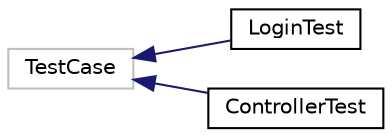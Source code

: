 digraph "Graphical Class Hierarchy"
{
  edge [fontname="Helvetica",fontsize="10",labelfontname="Helvetica",labelfontsize="10"];
  node [fontname="Helvetica",fontsize="10",shape=record];
  rankdir="LR";
  Node58 [label="TestCase",height=0.2,width=0.4,color="grey75", fillcolor="white", style="filled"];
  Node58 -> Node0 [dir="back",color="midnightblue",fontsize="10",style="solid",fontname="Helvetica"];
  Node0 [label="LoginTest",height=0.2,width=0.4,color="black", fillcolor="white", style="filled",URL="$class_app_1_1_user_1_1_unit_tests_1_1_login_test.html"];
  Node58 -> Node60 [dir="back",color="midnightblue",fontsize="10",style="solid",fontname="Helvetica"];
  Node60 [label="ControllerTest",height=0.2,width=0.4,color="black", fillcolor="white", style="filled",URL="$class_tests_1_1_unit_1_1_lists_1_1_controller_test.html"];
}
